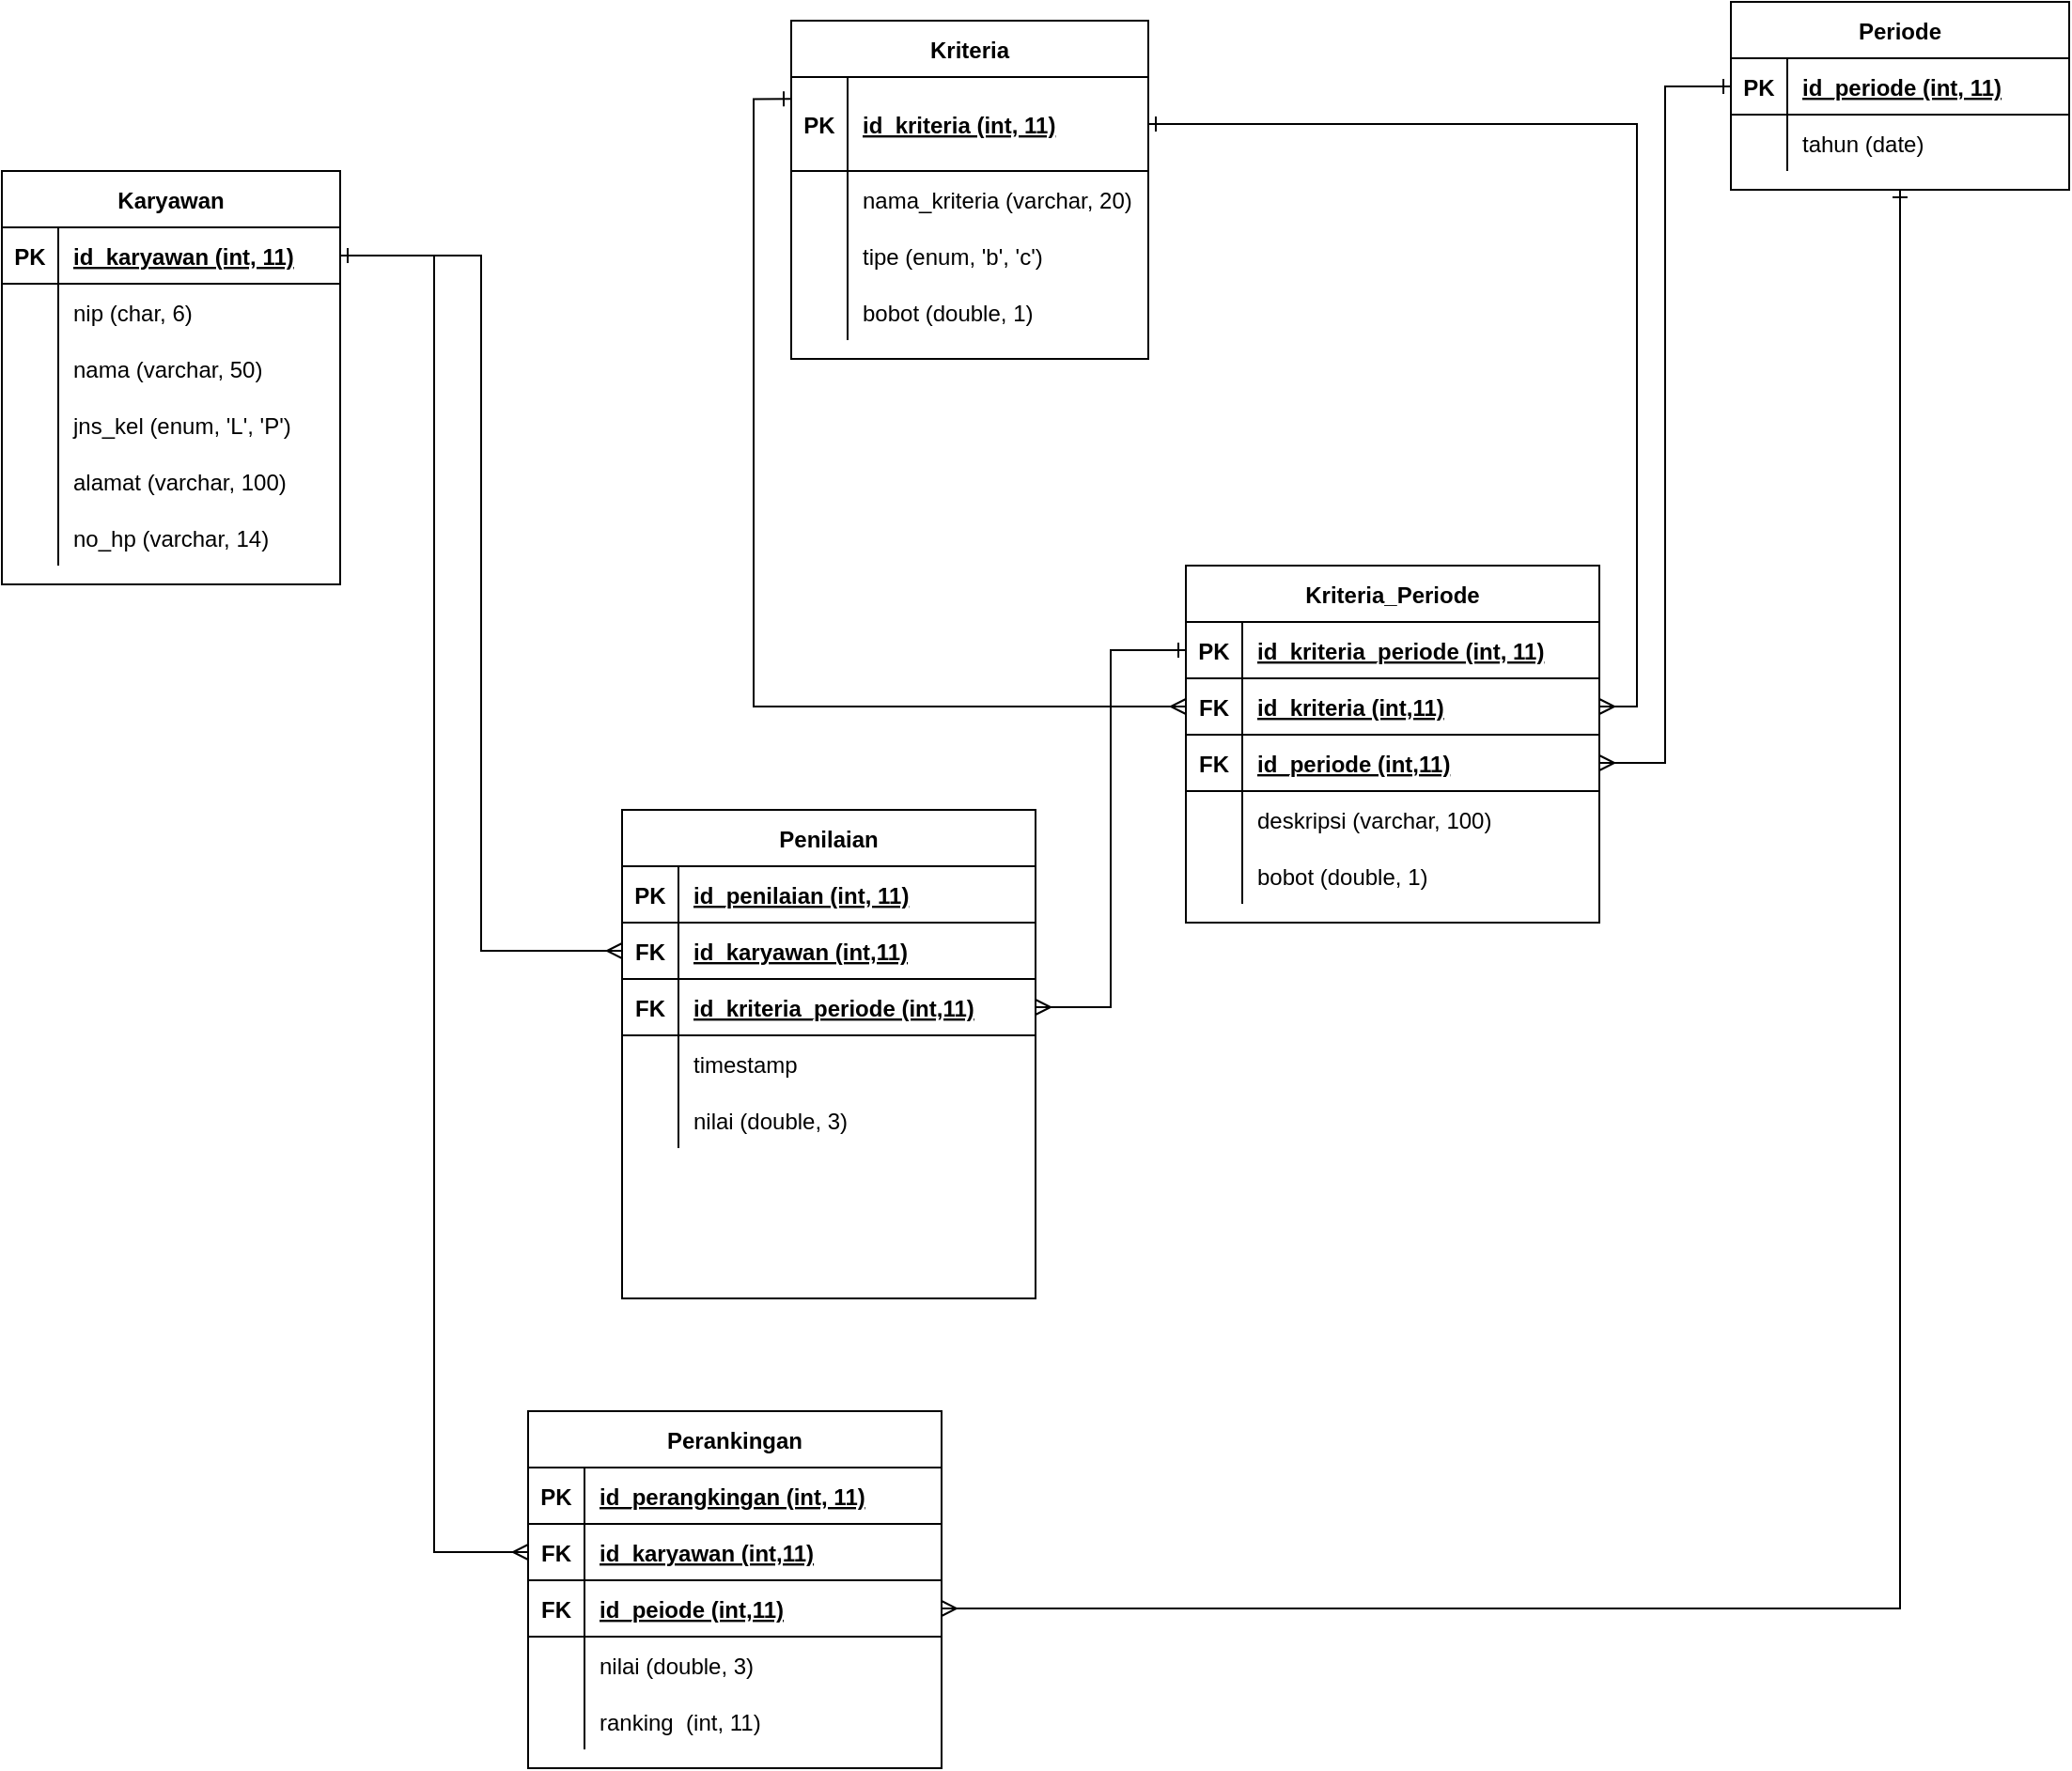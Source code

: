 <mxfile version="14.4.3" type="device"><diagram id="A4Kg8Cq3zprnqbGbPSbI" name="Page-1"><mxGraphModel dx="2059" dy="706" grid="1" gridSize="10" guides="1" tooltips="1" connect="1" arrows="1" fold="1" page="1" pageScale="1" pageWidth="850" pageHeight="1100" math="0" shadow="0"><root><mxCell id="0"/><mxCell id="1" parent="0"/><mxCell id="62z7SwZeif7K-8qw1GRG-14" value="Karyawan" style="shape=table;startSize=30;container=1;collapsible=1;childLayout=tableLayout;fixedRows=1;rowLines=0;fontStyle=1;align=center;resizeLast=1;" parent="1" vertex="1"><mxGeometry x="-270" y="150" width="180" height="220" as="geometry"/></mxCell><mxCell id="62z7SwZeif7K-8qw1GRG-15" value="" style="shape=partialRectangle;collapsible=0;dropTarget=0;pointerEvents=0;fillColor=none;top=0;left=0;bottom=1;right=0;points=[[0,0.5],[1,0.5]];portConstraint=eastwest;" parent="62z7SwZeif7K-8qw1GRG-14" vertex="1"><mxGeometry y="30" width="180" height="30" as="geometry"/></mxCell><mxCell id="62z7SwZeif7K-8qw1GRG-16" value="PK" style="shape=partialRectangle;connectable=0;fillColor=none;top=0;left=0;bottom=0;right=0;fontStyle=1;overflow=hidden;" parent="62z7SwZeif7K-8qw1GRG-15" vertex="1"><mxGeometry width="30" height="30" as="geometry"/></mxCell><mxCell id="62z7SwZeif7K-8qw1GRG-17" value="id_karyawan (int, 11)" style="shape=partialRectangle;connectable=0;fillColor=none;top=0;left=0;bottom=0;right=0;align=left;spacingLeft=6;fontStyle=5;overflow=hidden;" parent="62z7SwZeif7K-8qw1GRG-15" vertex="1"><mxGeometry x="30" width="150" height="30" as="geometry"/></mxCell><mxCell id="62z7SwZeif7K-8qw1GRG-18" value="" style="shape=partialRectangle;collapsible=0;dropTarget=0;pointerEvents=0;fillColor=none;top=0;left=0;bottom=0;right=0;points=[[0,0.5],[1,0.5]];portConstraint=eastwest;" parent="62z7SwZeif7K-8qw1GRG-14" vertex="1"><mxGeometry y="60" width="180" height="30" as="geometry"/></mxCell><mxCell id="62z7SwZeif7K-8qw1GRG-19" value="" style="shape=partialRectangle;connectable=0;fillColor=none;top=0;left=0;bottom=0;right=0;editable=1;overflow=hidden;" parent="62z7SwZeif7K-8qw1GRG-18" vertex="1"><mxGeometry width="30" height="30" as="geometry"/></mxCell><mxCell id="62z7SwZeif7K-8qw1GRG-20" value="nip (char, 6)" style="shape=partialRectangle;connectable=0;fillColor=none;top=0;left=0;bottom=0;right=0;align=left;spacingLeft=6;overflow=hidden;" parent="62z7SwZeif7K-8qw1GRG-18" vertex="1"><mxGeometry x="30" width="150" height="30" as="geometry"/></mxCell><mxCell id="62z7SwZeif7K-8qw1GRG-21" value="" style="shape=partialRectangle;collapsible=0;dropTarget=0;pointerEvents=0;fillColor=none;top=0;left=0;bottom=0;right=0;points=[[0,0.5],[1,0.5]];portConstraint=eastwest;" parent="62z7SwZeif7K-8qw1GRG-14" vertex="1"><mxGeometry y="90" width="180" height="30" as="geometry"/></mxCell><mxCell id="62z7SwZeif7K-8qw1GRG-22" value="" style="shape=partialRectangle;connectable=0;fillColor=none;top=0;left=0;bottom=0;right=0;editable=1;overflow=hidden;" parent="62z7SwZeif7K-8qw1GRG-21" vertex="1"><mxGeometry width="30" height="30" as="geometry"/></mxCell><mxCell id="62z7SwZeif7K-8qw1GRG-23" value="nama (varchar, 50)" style="shape=partialRectangle;connectable=0;fillColor=none;top=0;left=0;bottom=0;right=0;align=left;spacingLeft=6;overflow=hidden;" parent="62z7SwZeif7K-8qw1GRG-21" vertex="1"><mxGeometry x="30" width="150" height="30" as="geometry"/></mxCell><mxCell id="62z7SwZeif7K-8qw1GRG-24" value="" style="shape=partialRectangle;collapsible=0;dropTarget=0;pointerEvents=0;fillColor=none;top=0;left=0;bottom=0;right=0;points=[[0,0.5],[1,0.5]];portConstraint=eastwest;" parent="62z7SwZeif7K-8qw1GRG-14" vertex="1"><mxGeometry y="120" width="180" height="30" as="geometry"/></mxCell><mxCell id="62z7SwZeif7K-8qw1GRG-25" value="" style="shape=partialRectangle;connectable=0;fillColor=none;top=0;left=0;bottom=0;right=0;editable=1;overflow=hidden;" parent="62z7SwZeif7K-8qw1GRG-24" vertex="1"><mxGeometry width="30" height="30" as="geometry"/></mxCell><mxCell id="62z7SwZeif7K-8qw1GRG-26" value="jns_kel (enum, 'L', 'P')" style="shape=partialRectangle;connectable=0;fillColor=none;top=0;left=0;bottom=0;right=0;align=left;spacingLeft=6;overflow=hidden;" parent="62z7SwZeif7K-8qw1GRG-24" vertex="1"><mxGeometry x="30" width="150" height="30" as="geometry"/></mxCell><mxCell id="62z7SwZeif7K-8qw1GRG-27" value="" style="shape=partialRectangle;collapsible=0;dropTarget=0;pointerEvents=0;fillColor=none;top=0;left=0;bottom=0;right=0;points=[[0,0.5],[1,0.5]];portConstraint=eastwest;" parent="62z7SwZeif7K-8qw1GRG-14" vertex="1"><mxGeometry y="150" width="180" height="30" as="geometry"/></mxCell><mxCell id="62z7SwZeif7K-8qw1GRG-28" value="" style="shape=partialRectangle;connectable=0;fillColor=none;top=0;left=0;bottom=0;right=0;editable=1;overflow=hidden;" parent="62z7SwZeif7K-8qw1GRG-27" vertex="1"><mxGeometry width="30" height="30" as="geometry"/></mxCell><mxCell id="62z7SwZeif7K-8qw1GRG-29" value="alamat (varchar, 100)" style="shape=partialRectangle;connectable=0;fillColor=none;top=0;left=0;bottom=0;right=0;align=left;spacingLeft=6;overflow=hidden;" parent="62z7SwZeif7K-8qw1GRG-27" vertex="1"><mxGeometry x="30" width="150" height="30" as="geometry"/></mxCell><mxCell id="62z7SwZeif7K-8qw1GRG-30" value="" style="shape=partialRectangle;collapsible=0;dropTarget=0;pointerEvents=0;fillColor=none;top=0;left=0;bottom=0;right=0;points=[[0,0.5],[1,0.5]];portConstraint=eastwest;" parent="62z7SwZeif7K-8qw1GRG-14" vertex="1"><mxGeometry y="180" width="180" height="30" as="geometry"/></mxCell><mxCell id="62z7SwZeif7K-8qw1GRG-31" value="" style="shape=partialRectangle;connectable=0;fillColor=none;top=0;left=0;bottom=0;right=0;editable=1;overflow=hidden;" parent="62z7SwZeif7K-8qw1GRG-30" vertex="1"><mxGeometry width="30" height="30" as="geometry"/></mxCell><mxCell id="62z7SwZeif7K-8qw1GRG-32" value="no_hp (varchar, 14)" style="shape=partialRectangle;connectable=0;fillColor=none;top=0;left=0;bottom=0;right=0;align=left;spacingLeft=6;overflow=hidden;" parent="62z7SwZeif7K-8qw1GRG-30" vertex="1"><mxGeometry x="30" width="150" height="30" as="geometry"/></mxCell><mxCell id="62z7SwZeif7K-8qw1GRG-33" value="Kriteria" style="shape=table;startSize=30;container=1;collapsible=1;childLayout=tableLayout;fixedRows=1;rowLines=0;fontStyle=1;align=center;resizeLast=1;" parent="1" vertex="1"><mxGeometry x="150" y="70" width="190" height="180" as="geometry"/></mxCell><mxCell id="62z7SwZeif7K-8qw1GRG-34" value="" style="shape=partialRectangle;collapsible=0;dropTarget=0;pointerEvents=0;fillColor=none;top=0;left=0;bottom=1;right=0;points=[[0,0.5],[1,0.5]];portConstraint=eastwest;" parent="62z7SwZeif7K-8qw1GRG-33" vertex="1"><mxGeometry y="30" width="190" height="50" as="geometry"/></mxCell><mxCell id="62z7SwZeif7K-8qw1GRG-35" value="PK" style="shape=partialRectangle;connectable=0;fillColor=none;top=0;left=0;bottom=0;right=0;fontStyle=1;overflow=hidden;" parent="62z7SwZeif7K-8qw1GRG-34" vertex="1"><mxGeometry width="30" height="50" as="geometry"/></mxCell><mxCell id="62z7SwZeif7K-8qw1GRG-36" value="id_kriteria (int, 11)" style="shape=partialRectangle;connectable=0;fillColor=none;top=0;left=0;bottom=0;right=0;align=left;spacingLeft=6;fontStyle=5;overflow=hidden;" parent="62z7SwZeif7K-8qw1GRG-34" vertex="1"><mxGeometry x="30" width="160" height="50" as="geometry"/></mxCell><mxCell id="62z7SwZeif7K-8qw1GRG-37" value="" style="shape=partialRectangle;collapsible=0;dropTarget=0;pointerEvents=0;fillColor=none;top=0;left=0;bottom=0;right=0;points=[[0,0.5],[1,0.5]];portConstraint=eastwest;" parent="62z7SwZeif7K-8qw1GRG-33" vertex="1"><mxGeometry y="80" width="190" height="30" as="geometry"/></mxCell><mxCell id="62z7SwZeif7K-8qw1GRG-38" value="" style="shape=partialRectangle;connectable=0;fillColor=none;top=0;left=0;bottom=0;right=0;editable=1;overflow=hidden;" parent="62z7SwZeif7K-8qw1GRG-37" vertex="1"><mxGeometry width="30" height="30" as="geometry"/></mxCell><mxCell id="62z7SwZeif7K-8qw1GRG-39" value="nama_kriteria (varchar, 20)" style="shape=partialRectangle;connectable=0;fillColor=none;top=0;left=0;bottom=0;right=0;align=left;spacingLeft=6;overflow=hidden;" parent="62z7SwZeif7K-8qw1GRG-37" vertex="1"><mxGeometry x="30" width="160" height="30" as="geometry"/></mxCell><mxCell id="62z7SwZeif7K-8qw1GRG-40" value="" style="shape=partialRectangle;collapsible=0;dropTarget=0;pointerEvents=0;fillColor=none;top=0;left=0;bottom=0;right=0;points=[[0,0.5],[1,0.5]];portConstraint=eastwest;" parent="62z7SwZeif7K-8qw1GRG-33" vertex="1"><mxGeometry y="110" width="190" height="30" as="geometry"/></mxCell><mxCell id="62z7SwZeif7K-8qw1GRG-41" value="" style="shape=partialRectangle;connectable=0;fillColor=none;top=0;left=0;bottom=0;right=0;editable=1;overflow=hidden;" parent="62z7SwZeif7K-8qw1GRG-40" vertex="1"><mxGeometry width="30" height="30" as="geometry"/></mxCell><mxCell id="62z7SwZeif7K-8qw1GRG-42" value="tipe (enum, 'b', 'c')" style="shape=partialRectangle;connectable=0;fillColor=none;top=0;left=0;bottom=0;right=0;align=left;spacingLeft=6;overflow=hidden;" parent="62z7SwZeif7K-8qw1GRG-40" vertex="1"><mxGeometry x="30" width="160" height="30" as="geometry"/></mxCell><mxCell id="62z7SwZeif7K-8qw1GRG-207" value="" style="shape=partialRectangle;collapsible=0;dropTarget=0;pointerEvents=0;fillColor=none;top=0;left=0;bottom=0;right=0;points=[[0,0.5],[1,0.5]];portConstraint=eastwest;" parent="62z7SwZeif7K-8qw1GRG-33" vertex="1"><mxGeometry y="140" width="190" height="30" as="geometry"/></mxCell><mxCell id="62z7SwZeif7K-8qw1GRG-208" value="" style="shape=partialRectangle;connectable=0;fillColor=none;top=0;left=0;bottom=0;right=0;editable=1;overflow=hidden;" parent="62z7SwZeif7K-8qw1GRG-207" vertex="1"><mxGeometry width="30" height="30" as="geometry"/></mxCell><mxCell id="62z7SwZeif7K-8qw1GRG-209" value="bobot (double, 1)" style="shape=partialRectangle;connectable=0;fillColor=none;top=0;left=0;bottom=0;right=0;align=left;spacingLeft=6;overflow=hidden;" parent="62z7SwZeif7K-8qw1GRG-207" vertex="1"><mxGeometry x="30" width="160" height="30" as="geometry"/></mxCell><mxCell id="62z7SwZeif7K-8qw1GRG-216" style="edgeStyle=orthogonalEdgeStyle;rounded=0;orthogonalLoop=1;jettySize=auto;html=1;startArrow=ERone;startFill=0;endArrow=ERmany;endFill=0;" parent="1" source="62z7SwZeif7K-8qw1GRG-46" target="62z7SwZeif7K-8qw1GRG-182" edge="1"><mxGeometry relative="1" as="geometry"/></mxCell><mxCell id="62z7SwZeif7K-8qw1GRG-46" value="Periode" style="shape=table;startSize=30;container=1;collapsible=1;childLayout=tableLayout;fixedRows=1;rowLines=0;fontStyle=1;align=center;resizeLast=1;" parent="1" vertex="1"><mxGeometry x="650" y="60" width="180" height="100" as="geometry"/></mxCell><mxCell id="62z7SwZeif7K-8qw1GRG-47" value="" style="shape=partialRectangle;collapsible=0;dropTarget=0;pointerEvents=0;fillColor=none;top=0;left=0;bottom=1;right=0;points=[[0,0.5],[1,0.5]];portConstraint=eastwest;" parent="62z7SwZeif7K-8qw1GRG-46" vertex="1"><mxGeometry y="30" width="180" height="30" as="geometry"/></mxCell><mxCell id="62z7SwZeif7K-8qw1GRG-48" value="PK" style="shape=partialRectangle;connectable=0;fillColor=none;top=0;left=0;bottom=0;right=0;fontStyle=1;overflow=hidden;" parent="62z7SwZeif7K-8qw1GRG-47" vertex="1"><mxGeometry width="30" height="30" as="geometry"/></mxCell><mxCell id="62z7SwZeif7K-8qw1GRG-49" value="id_periode (int, 11)" style="shape=partialRectangle;connectable=0;fillColor=none;top=0;left=0;bottom=0;right=0;align=left;spacingLeft=6;fontStyle=5;overflow=hidden;" parent="62z7SwZeif7K-8qw1GRG-47" vertex="1"><mxGeometry x="30" width="150" height="30" as="geometry"/></mxCell><mxCell id="62z7SwZeif7K-8qw1GRG-50" value="" style="shape=partialRectangle;collapsible=0;dropTarget=0;pointerEvents=0;fillColor=none;top=0;left=0;bottom=0;right=0;points=[[0,0.5],[1,0.5]];portConstraint=eastwest;" parent="62z7SwZeif7K-8qw1GRG-46" vertex="1"><mxGeometry y="60" width="180" height="30" as="geometry"/></mxCell><mxCell id="62z7SwZeif7K-8qw1GRG-51" value="" style="shape=partialRectangle;connectable=0;fillColor=none;top=0;left=0;bottom=0;right=0;editable=1;overflow=hidden;" parent="62z7SwZeif7K-8qw1GRG-50" vertex="1"><mxGeometry width="30" height="30" as="geometry"/></mxCell><mxCell id="62z7SwZeif7K-8qw1GRG-52" value="tahun (date)" style="shape=partialRectangle;connectable=0;fillColor=none;top=0;left=0;bottom=0;right=0;align=left;spacingLeft=6;overflow=hidden;" parent="62z7SwZeif7K-8qw1GRG-50" vertex="1"><mxGeometry x="30" width="150" height="30" as="geometry"/></mxCell><mxCell id="62z7SwZeif7K-8qw1GRG-59" value="Kriteria_Periode" style="shape=table;startSize=30;container=1;collapsible=1;childLayout=tableLayout;fixedRows=1;rowLines=0;fontStyle=1;align=center;resizeLast=1;" parent="1" vertex="1"><mxGeometry x="360" y="360" width="220" height="190" as="geometry"/></mxCell><mxCell id="62z7SwZeif7K-8qw1GRG-60" value="" style="shape=partialRectangle;collapsible=0;dropTarget=0;pointerEvents=0;fillColor=none;top=0;left=0;bottom=1;right=0;points=[[0,0.5],[1,0.5]];portConstraint=eastwest;" parent="62z7SwZeif7K-8qw1GRG-59" vertex="1"><mxGeometry y="30" width="220" height="30" as="geometry"/></mxCell><mxCell id="62z7SwZeif7K-8qw1GRG-61" value="PK" style="shape=partialRectangle;connectable=0;fillColor=none;top=0;left=0;bottom=0;right=0;fontStyle=1;overflow=hidden;" parent="62z7SwZeif7K-8qw1GRG-60" vertex="1"><mxGeometry width="30" height="30" as="geometry"/></mxCell><mxCell id="62z7SwZeif7K-8qw1GRG-62" value="id_kriteria_periode (int, 11)" style="shape=partialRectangle;connectable=0;fillColor=none;top=0;left=0;bottom=0;right=0;align=left;spacingLeft=6;fontStyle=5;overflow=hidden;" parent="62z7SwZeif7K-8qw1GRG-60" vertex="1"><mxGeometry x="30" width="190" height="30" as="geometry"/></mxCell><mxCell id="62z7SwZeif7K-8qw1GRG-72" value="" style="shape=partialRectangle;collapsible=0;dropTarget=0;pointerEvents=0;fillColor=none;top=0;left=0;bottom=1;right=0;points=[[0,0.5],[1,0.5]];portConstraint=eastwest;" parent="62z7SwZeif7K-8qw1GRG-59" vertex="1"><mxGeometry y="60" width="220" height="30" as="geometry"/></mxCell><mxCell id="62z7SwZeif7K-8qw1GRG-73" value="FK" style="shape=partialRectangle;connectable=0;fillColor=none;top=0;left=0;bottom=0;right=0;fontStyle=1;overflow=hidden;" parent="62z7SwZeif7K-8qw1GRG-72" vertex="1"><mxGeometry width="30" height="30" as="geometry"/></mxCell><mxCell id="62z7SwZeif7K-8qw1GRG-74" value="id_kriteria (int,11)" style="shape=partialRectangle;connectable=0;fillColor=none;top=0;left=0;bottom=0;right=0;align=left;spacingLeft=6;fontStyle=5;overflow=hidden;" parent="62z7SwZeif7K-8qw1GRG-72" vertex="1"><mxGeometry x="30" width="190" height="30" as="geometry"/></mxCell><mxCell id="62z7SwZeif7K-8qw1GRG-77" value="" style="shape=partialRectangle;collapsible=0;dropTarget=0;pointerEvents=0;fillColor=none;top=0;left=0;bottom=1;right=0;points=[[0,0.5],[1,0.5]];portConstraint=eastwest;" parent="62z7SwZeif7K-8qw1GRG-59" vertex="1"><mxGeometry y="90" width="220" height="30" as="geometry"/></mxCell><mxCell id="62z7SwZeif7K-8qw1GRG-78" value="FK" style="shape=partialRectangle;connectable=0;fillColor=none;top=0;left=0;bottom=0;right=0;fontStyle=1;overflow=hidden;" parent="62z7SwZeif7K-8qw1GRG-77" vertex="1"><mxGeometry width="30" height="30" as="geometry"/></mxCell><mxCell id="62z7SwZeif7K-8qw1GRG-79" value="id_periode (int,11)" style="shape=partialRectangle;connectable=0;fillColor=none;top=0;left=0;bottom=0;right=0;align=left;spacingLeft=6;fontStyle=5;overflow=hidden;" parent="62z7SwZeif7K-8qw1GRG-77" vertex="1"><mxGeometry x="30" width="190" height="30" as="geometry"/></mxCell><mxCell id="62z7SwZeif7K-8qw1GRG-63" value="" style="shape=partialRectangle;collapsible=0;dropTarget=0;pointerEvents=0;fillColor=none;top=0;left=0;bottom=0;right=0;points=[[0,0.5],[1,0.5]];portConstraint=eastwest;" parent="62z7SwZeif7K-8qw1GRG-59" vertex="1"><mxGeometry y="120" width="220" height="30" as="geometry"/></mxCell><mxCell id="62z7SwZeif7K-8qw1GRG-64" value="" style="shape=partialRectangle;connectable=0;fillColor=none;top=0;left=0;bottom=0;right=0;editable=1;overflow=hidden;fontStyle=1" parent="62z7SwZeif7K-8qw1GRG-63" vertex="1"><mxGeometry width="30" height="30" as="geometry"/></mxCell><mxCell id="62z7SwZeif7K-8qw1GRG-65" value="deskripsi (varchar, 100)" style="shape=partialRectangle;connectable=0;fillColor=none;top=0;left=0;bottom=0;right=0;align=left;spacingLeft=6;overflow=hidden;" parent="62z7SwZeif7K-8qw1GRG-63" vertex="1"><mxGeometry x="30" width="190" height="30" as="geometry"/></mxCell><mxCell id="9uF3gkx0d2cRThyONb_D-1" value="" style="shape=partialRectangle;collapsible=0;dropTarget=0;pointerEvents=0;fillColor=none;top=0;left=0;bottom=0;right=0;points=[[0,0.5],[1,0.5]];portConstraint=eastwest;" parent="62z7SwZeif7K-8qw1GRG-59" vertex="1"><mxGeometry y="150" width="220" height="30" as="geometry"/></mxCell><mxCell id="9uF3gkx0d2cRThyONb_D-2" value="" style="shape=partialRectangle;connectable=0;fillColor=none;top=0;left=0;bottom=0;right=0;editable=1;overflow=hidden;fontStyle=1" parent="9uF3gkx0d2cRThyONb_D-1" vertex="1"><mxGeometry width="30" height="30" as="geometry"/></mxCell><mxCell id="9uF3gkx0d2cRThyONb_D-3" value="bobot (double, 1)" style="shape=partialRectangle;connectable=0;fillColor=none;top=0;left=0;bottom=0;right=0;align=left;spacingLeft=6;overflow=hidden;" parent="9uF3gkx0d2cRThyONb_D-1" vertex="1"><mxGeometry x="30" width="190" height="30" as="geometry"/></mxCell><mxCell id="62z7SwZeif7K-8qw1GRG-81" style="edgeStyle=orthogonalEdgeStyle;rounded=0;orthogonalLoop=1;jettySize=auto;html=1;entryX=0;entryY=0.233;entryDx=0;entryDy=0;entryPerimeter=0;endArrow=ERone;endFill=0;startArrow=ERmany;startFill=0;" parent="1" source="62z7SwZeif7K-8qw1GRG-72" target="62z7SwZeif7K-8qw1GRG-34" edge="1"><mxGeometry relative="1" as="geometry"/></mxCell><mxCell id="62z7SwZeif7K-8qw1GRG-110" value="Penilaian" style="shape=table;startSize=30;container=1;collapsible=1;childLayout=tableLayout;fixedRows=1;rowLines=0;fontStyle=1;align=center;resizeLast=1;" parent="1" vertex="1"><mxGeometry x="60" y="490" width="220" height="260" as="geometry"/></mxCell><mxCell id="62z7SwZeif7K-8qw1GRG-111" value="" style="shape=partialRectangle;collapsible=0;dropTarget=0;pointerEvents=0;fillColor=none;top=0;left=0;bottom=1;right=0;points=[[0,0.5],[1,0.5]];portConstraint=eastwest;" parent="62z7SwZeif7K-8qw1GRG-110" vertex="1"><mxGeometry y="30" width="220" height="30" as="geometry"/></mxCell><mxCell id="62z7SwZeif7K-8qw1GRG-112" value="PK" style="shape=partialRectangle;connectable=0;fillColor=none;top=0;left=0;bottom=0;right=0;fontStyle=1;overflow=hidden;" parent="62z7SwZeif7K-8qw1GRG-111" vertex="1"><mxGeometry width="30" height="30" as="geometry"/></mxCell><mxCell id="62z7SwZeif7K-8qw1GRG-113" value="id_penilaian (int, 11)" style="shape=partialRectangle;connectable=0;fillColor=none;top=0;left=0;bottom=0;right=0;align=left;spacingLeft=6;fontStyle=5;overflow=hidden;" parent="62z7SwZeif7K-8qw1GRG-111" vertex="1"><mxGeometry x="30" width="190" height="30" as="geometry"/></mxCell><mxCell id="62z7SwZeif7K-8qw1GRG-114" value="" style="shape=partialRectangle;collapsible=0;dropTarget=0;pointerEvents=0;fillColor=none;top=0;left=0;bottom=1;right=0;points=[[0,0.5],[1,0.5]];portConstraint=eastwest;" parent="62z7SwZeif7K-8qw1GRG-110" vertex="1"><mxGeometry y="60" width="220" height="30" as="geometry"/></mxCell><mxCell id="62z7SwZeif7K-8qw1GRG-115" value="FK" style="shape=partialRectangle;connectable=0;fillColor=none;top=0;left=0;bottom=0;right=0;fontStyle=1;overflow=hidden;" parent="62z7SwZeif7K-8qw1GRG-114" vertex="1"><mxGeometry width="30" height="30" as="geometry"/></mxCell><mxCell id="62z7SwZeif7K-8qw1GRG-116" value="id_karyawan (int,11)" style="shape=partialRectangle;connectable=0;fillColor=none;top=0;left=0;bottom=0;right=0;align=left;spacingLeft=6;fontStyle=5;overflow=hidden;" parent="62z7SwZeif7K-8qw1GRG-114" vertex="1"><mxGeometry x="30" width="190" height="30" as="geometry"/></mxCell><mxCell id="62z7SwZeif7K-8qw1GRG-117" value="" style="shape=partialRectangle;collapsible=0;dropTarget=0;pointerEvents=0;fillColor=none;top=0;left=0;bottom=1;right=0;points=[[0,0.5],[1,0.5]];portConstraint=eastwest;" parent="62z7SwZeif7K-8qw1GRG-110" vertex="1"><mxGeometry y="90" width="220" height="30" as="geometry"/></mxCell><mxCell id="62z7SwZeif7K-8qw1GRG-118" value="FK" style="shape=partialRectangle;connectable=0;fillColor=none;top=0;left=0;bottom=0;right=0;fontStyle=1;overflow=hidden;" parent="62z7SwZeif7K-8qw1GRG-117" vertex="1"><mxGeometry width="30" height="30" as="geometry"/></mxCell><mxCell id="62z7SwZeif7K-8qw1GRG-119" value="id_kriteria_periode (int,11)" style="shape=partialRectangle;connectable=0;fillColor=none;top=0;left=0;bottom=0;right=0;align=left;spacingLeft=6;fontStyle=5;overflow=hidden;" parent="62z7SwZeif7K-8qw1GRG-117" vertex="1"><mxGeometry x="30" width="190" height="30" as="geometry"/></mxCell><mxCell id="62z7SwZeif7K-8qw1GRG-120" value="" style="shape=partialRectangle;collapsible=0;dropTarget=0;pointerEvents=0;fillColor=none;top=0;left=0;bottom=0;right=0;points=[[0,0.5],[1,0.5]];portConstraint=eastwest;" parent="62z7SwZeif7K-8qw1GRG-110" vertex="1"><mxGeometry y="120" width="220" height="30" as="geometry"/></mxCell><mxCell id="62z7SwZeif7K-8qw1GRG-121" value="" style="shape=partialRectangle;connectable=0;fillColor=none;top=0;left=0;bottom=0;right=0;editable=1;overflow=hidden;fontStyle=1" parent="62z7SwZeif7K-8qw1GRG-120" vertex="1"><mxGeometry width="30" height="30" as="geometry"/></mxCell><mxCell id="62z7SwZeif7K-8qw1GRG-122" value="timestamp" style="shape=partialRectangle;connectable=0;fillColor=none;top=0;left=0;bottom=0;right=0;align=left;spacingLeft=6;overflow=hidden;" parent="62z7SwZeif7K-8qw1GRG-120" vertex="1"><mxGeometry x="30" width="190" height="30" as="geometry"/></mxCell><mxCell id="62z7SwZeif7K-8qw1GRG-210" value="" style="shape=partialRectangle;collapsible=0;dropTarget=0;pointerEvents=0;fillColor=none;top=0;left=0;bottom=0;right=0;points=[[0,0.5],[1,0.5]];portConstraint=eastwest;" parent="62z7SwZeif7K-8qw1GRG-110" vertex="1"><mxGeometry y="150" width="220" height="30" as="geometry"/></mxCell><mxCell id="62z7SwZeif7K-8qw1GRG-211" value="" style="shape=partialRectangle;connectable=0;fillColor=none;top=0;left=0;bottom=0;right=0;editable=1;overflow=hidden;fontStyle=1" parent="62z7SwZeif7K-8qw1GRG-210" vertex="1"><mxGeometry width="30" height="30" as="geometry"/></mxCell><mxCell id="62z7SwZeif7K-8qw1GRG-212" value="nilai (double, 3)" style="shape=partialRectangle;connectable=0;fillColor=none;top=0;left=0;bottom=0;right=0;align=left;spacingLeft=6;overflow=hidden;" parent="62z7SwZeif7K-8qw1GRG-210" vertex="1"><mxGeometry x="30" width="190" height="30" as="geometry"/></mxCell><mxCell id="62z7SwZeif7K-8qw1GRG-175" value="Perankingan" style="shape=table;startSize=30;container=1;collapsible=1;childLayout=tableLayout;fixedRows=1;rowLines=0;fontStyle=1;align=center;resizeLast=1;" parent="1" vertex="1"><mxGeometry x="10" y="810" width="220" height="190" as="geometry"/></mxCell><mxCell id="62z7SwZeif7K-8qw1GRG-176" value="" style="shape=partialRectangle;collapsible=0;dropTarget=0;pointerEvents=0;fillColor=none;top=0;left=0;bottom=1;right=0;points=[[0,0.5],[1,0.5]];portConstraint=eastwest;" parent="62z7SwZeif7K-8qw1GRG-175" vertex="1"><mxGeometry y="30" width="220" height="30" as="geometry"/></mxCell><mxCell id="62z7SwZeif7K-8qw1GRG-177" value="PK" style="shape=partialRectangle;connectable=0;fillColor=none;top=0;left=0;bottom=0;right=0;fontStyle=1;overflow=hidden;" parent="62z7SwZeif7K-8qw1GRG-176" vertex="1"><mxGeometry width="30" height="30" as="geometry"/></mxCell><mxCell id="62z7SwZeif7K-8qw1GRG-178" value="id_perangkingan (int, 11)" style="shape=partialRectangle;connectable=0;fillColor=none;top=0;left=0;bottom=0;right=0;align=left;spacingLeft=6;fontStyle=5;overflow=hidden;" parent="62z7SwZeif7K-8qw1GRG-176" vertex="1"><mxGeometry x="30" width="190" height="30" as="geometry"/></mxCell><mxCell id="62z7SwZeif7K-8qw1GRG-179" value="" style="shape=partialRectangle;collapsible=0;dropTarget=0;pointerEvents=0;fillColor=none;top=0;left=0;bottom=1;right=0;points=[[0,0.5],[1,0.5]];portConstraint=eastwest;" parent="62z7SwZeif7K-8qw1GRG-175" vertex="1"><mxGeometry y="60" width="220" height="30" as="geometry"/></mxCell><mxCell id="62z7SwZeif7K-8qw1GRG-180" value="FK" style="shape=partialRectangle;connectable=0;fillColor=none;top=0;left=0;bottom=0;right=0;fontStyle=1;overflow=hidden;" parent="62z7SwZeif7K-8qw1GRG-179" vertex="1"><mxGeometry width="30" height="30" as="geometry"/></mxCell><mxCell id="62z7SwZeif7K-8qw1GRG-181" value="id_karyawan (int,11)" style="shape=partialRectangle;connectable=0;fillColor=none;top=0;left=0;bottom=0;right=0;align=left;spacingLeft=6;fontStyle=5;overflow=hidden;" parent="62z7SwZeif7K-8qw1GRG-179" vertex="1"><mxGeometry x="30" width="190" height="30" as="geometry"/></mxCell><mxCell id="62z7SwZeif7K-8qw1GRG-182" value="" style="shape=partialRectangle;collapsible=0;dropTarget=0;pointerEvents=0;fillColor=none;top=0;left=0;bottom=1;right=0;points=[[0,0.5],[1,0.5]];portConstraint=eastwest;" parent="62z7SwZeif7K-8qw1GRG-175" vertex="1"><mxGeometry y="90" width="220" height="30" as="geometry"/></mxCell><mxCell id="62z7SwZeif7K-8qw1GRG-183" value="FK" style="shape=partialRectangle;connectable=0;fillColor=none;top=0;left=0;bottom=0;right=0;fontStyle=1;overflow=hidden;" parent="62z7SwZeif7K-8qw1GRG-182" vertex="1"><mxGeometry width="30" height="30" as="geometry"/></mxCell><mxCell id="62z7SwZeif7K-8qw1GRG-184" value="id_peiode (int,11)" style="shape=partialRectangle;connectable=0;fillColor=none;top=0;left=0;bottom=0;right=0;align=left;spacingLeft=6;fontStyle=5;overflow=hidden;" parent="62z7SwZeif7K-8qw1GRG-182" vertex="1"><mxGeometry x="30" width="190" height="30" as="geometry"/></mxCell><mxCell id="62z7SwZeif7K-8qw1GRG-185" value="" style="shape=partialRectangle;collapsible=0;dropTarget=0;pointerEvents=0;fillColor=none;top=0;left=0;bottom=0;right=0;points=[[0,0.5],[1,0.5]];portConstraint=eastwest;" parent="62z7SwZeif7K-8qw1GRG-175" vertex="1"><mxGeometry y="120" width="220" height="30" as="geometry"/></mxCell><mxCell id="62z7SwZeif7K-8qw1GRG-186" value="" style="shape=partialRectangle;connectable=0;fillColor=none;top=0;left=0;bottom=0;right=0;editable=1;overflow=hidden;fontStyle=1" parent="62z7SwZeif7K-8qw1GRG-185" vertex="1"><mxGeometry width="30" height="30" as="geometry"/></mxCell><mxCell id="62z7SwZeif7K-8qw1GRG-187" value="nilai (double, 3)" style="shape=partialRectangle;connectable=0;fillColor=none;top=0;left=0;bottom=0;right=0;align=left;spacingLeft=6;overflow=hidden;" parent="62z7SwZeif7K-8qw1GRG-185" vertex="1"><mxGeometry x="30" width="190" height="30" as="geometry"/></mxCell><mxCell id="62z7SwZeif7K-8qw1GRG-188" value="" style="shape=partialRectangle;collapsible=0;dropTarget=0;pointerEvents=0;fillColor=none;top=0;left=0;bottom=0;right=0;points=[[0,0.5],[1,0.5]];portConstraint=eastwest;" parent="62z7SwZeif7K-8qw1GRG-175" vertex="1"><mxGeometry y="150" width="220" height="30" as="geometry"/></mxCell><mxCell id="62z7SwZeif7K-8qw1GRG-189" value="" style="shape=partialRectangle;connectable=0;fillColor=none;top=0;left=0;bottom=0;right=0;editable=1;overflow=hidden;fontStyle=1" parent="62z7SwZeif7K-8qw1GRG-188" vertex="1"><mxGeometry width="30" height="30" as="geometry"/></mxCell><mxCell id="62z7SwZeif7K-8qw1GRG-190" value="ranking  (int, 11)" style="shape=partialRectangle;connectable=0;fillColor=none;top=0;left=0;bottom=0;right=0;align=left;spacingLeft=6;overflow=hidden;" parent="62z7SwZeif7K-8qw1GRG-188" vertex="1"><mxGeometry x="30" width="190" height="30" as="geometry"/></mxCell><mxCell id="62z7SwZeif7K-8qw1GRG-213" style="edgeStyle=orthogonalEdgeStyle;rounded=0;orthogonalLoop=1;jettySize=auto;html=1;entryX=0;entryY=0.5;entryDx=0;entryDy=0;startArrow=ERone;startFill=0;endArrow=ERmany;endFill=0;" parent="1" source="62z7SwZeif7K-8qw1GRG-15" target="62z7SwZeif7K-8qw1GRG-114" edge="1"><mxGeometry relative="1" as="geometry"/></mxCell><mxCell id="62z7SwZeif7K-8qw1GRG-214" style="edgeStyle=orthogonalEdgeStyle;rounded=0;orthogonalLoop=1;jettySize=auto;html=1;startArrow=ERone;startFill=0;endArrow=ERmany;endFill=0;" parent="1" source="62z7SwZeif7K-8qw1GRG-15" target="62z7SwZeif7K-8qw1GRG-179" edge="1"><mxGeometry relative="1" as="geometry"/></mxCell><mxCell id="62z7SwZeif7K-8qw1GRG-217" style="edgeStyle=orthogonalEdgeStyle;rounded=0;orthogonalLoop=1;jettySize=auto;html=1;entryX=1;entryY=0.5;entryDx=0;entryDy=0;startArrow=ERone;startFill=0;endArrow=ERmany;endFill=0;" parent="1" source="62z7SwZeif7K-8qw1GRG-34" target="62z7SwZeif7K-8qw1GRG-72" edge="1"><mxGeometry relative="1" as="geometry"/></mxCell><mxCell id="62z7SwZeif7K-8qw1GRG-218" style="edgeStyle=orthogonalEdgeStyle;rounded=0;orthogonalLoop=1;jettySize=auto;html=1;startArrow=ERone;startFill=0;endArrow=ERmany;endFill=0;" parent="1" source="62z7SwZeif7K-8qw1GRG-60" target="62z7SwZeif7K-8qw1GRG-117" edge="1"><mxGeometry relative="1" as="geometry"/></mxCell><mxCell id="9uF3gkx0d2cRThyONb_D-5" style="edgeStyle=orthogonalEdgeStyle;rounded=0;orthogonalLoop=1;jettySize=auto;html=1;entryX=1;entryY=0.5;entryDx=0;entryDy=0;startArrow=ERone;startFill=0;endArrow=ERmany;endFill=0;" parent="1" source="62z7SwZeif7K-8qw1GRG-47" target="62z7SwZeif7K-8qw1GRG-77" edge="1"><mxGeometry relative="1" as="geometry"/></mxCell></root></mxGraphModel></diagram></mxfile>